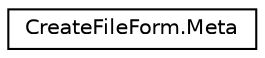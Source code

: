 digraph "Graphical Class Hierarchy"
{
 // LATEX_PDF_SIZE
  edge [fontname="Helvetica",fontsize="10",labelfontname="Helvetica",labelfontsize="10"];
  node [fontname="Helvetica",fontsize="10",shape=record];
  rankdir="LR";
  Node0 [label="CreateFileForm.Meta",height=0.2,width=0.4,color="black", fillcolor="white", style="filled",URL="$classblog_1_1forms_1_1CreateFileForm_1_1Meta.html",tooltip="Standard Entries."];
}
